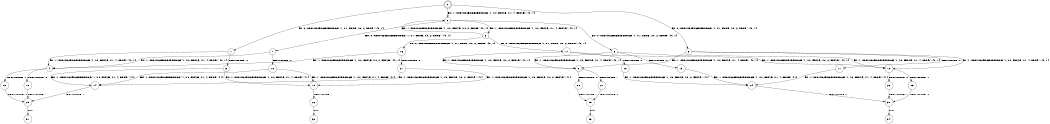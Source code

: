 digraph BCG {
size = "7, 10.5";
center = TRUE;
node [shape = circle];
0 [peripheries = 2];
0 -> 1 [label = "EX !0 !ATOMIC_EXCH_BRANCH (1, +1, TRUE, +0, 2, TRUE) !{0, 1}"];
0 -> 2 [label = "EX !1 !ATOMIC_EXCH_BRANCH (1, +0, FALSE, +1, 4, FALSE) !{0, 1}"];
0 -> 3 [label = "EX !0 !ATOMIC_EXCH_BRANCH (1, +1, TRUE, +0, 2, TRUE) !{0, 1}"];
1 -> 4 [label = "EX !1 !ATOMIC_EXCH_BRANCH (1, +0, FALSE, +1, 4, TRUE) !{0, 1}"];
1 -> 5 [label = "TERMINATE !0"];
2 -> 6 [label = "EX !1 !ATOMIC_EXCH_BRANCH (1, +0, FALSE, +1, 4, FALSE) !{0, 1}"];
2 -> 7 [label = "EX !0 !ATOMIC_EXCH_BRANCH (1, +1, TRUE, +0, 2, TRUE) !{0, 1}"];
2 -> 8 [label = "EX !0 !ATOMIC_EXCH_BRANCH (1, +1, TRUE, +0, 2, TRUE) !{0, 1}"];
3 -> 9 [label = "EX !1 !ATOMIC_EXCH_BRANCH (1, +0, FALSE, +1, 4, TRUE) !{0, 1}"];
3 -> 10 [label = "EX !1 !ATOMIC_EXCH_BRANCH (1, +0, FALSE, +1, 4, TRUE) !{0, 1}"];
3 -> 11 [label = "TERMINATE !0"];
4 -> 12 [label = "TERMINATE !0"];
4 -> 13 [label = "TERMINATE !1"];
5 -> 14 [label = "EX !1 !ATOMIC_EXCH_BRANCH (1, +0, FALSE, +1, 4, TRUE) !{1}"];
5 -> 15 [label = "EX !1 !ATOMIC_EXCH_BRANCH (1, +0, FALSE, +1, 4, TRUE) !{1}"];
6 -> 2 [label = "EX !1 !ATOMIC_EXCH_BRANCH (1, +0, FALSE, +0, 2, TRUE) !{0, 1}"];
6 -> 16 [label = "EX !0 !ATOMIC_EXCH_BRANCH (1, +1, TRUE, +0, 2, TRUE) !{0, 1}"];
6 -> 17 [label = "EX !0 !ATOMIC_EXCH_BRANCH (1, +1, TRUE, +0, 2, TRUE) !{0, 1}"];
7 -> 4 [label = "EX !1 !ATOMIC_EXCH_BRANCH (1, +0, FALSE, +1, 4, TRUE) !{0, 1}"];
7 -> 18 [label = "TERMINATE !0"];
8 -> 9 [label = "EX !1 !ATOMIC_EXCH_BRANCH (1, +0, FALSE, +1, 4, TRUE) !{0, 1}"];
8 -> 10 [label = "EX !1 !ATOMIC_EXCH_BRANCH (1, +0, FALSE, +1, 4, TRUE) !{0, 1}"];
8 -> 19 [label = "TERMINATE !0"];
9 -> 20 [label = "TERMINATE !0"];
9 -> 21 [label = "TERMINATE !1"];
10 -> 22 [label = "TERMINATE !0"];
10 -> 23 [label = "TERMINATE !1"];
11 -> 24 [label = "EX !1 !ATOMIC_EXCH_BRANCH (1, +0, FALSE, +1, 4, TRUE) !{1}"];
12 -> 25 [label = "TERMINATE !1"];
13 -> 25 [label = "TERMINATE !0"];
14 -> 25 [label = "TERMINATE !1"];
15 -> 26 [label = "TERMINATE !1"];
16 -> 4 [label = "EX !1 !ATOMIC_EXCH_BRANCH (1, +0, FALSE, +0, 2, FALSE) !{0, 1}"];
16 -> 27 [label = "TERMINATE !0"];
17 -> 9 [label = "EX !1 !ATOMIC_EXCH_BRANCH (1, +0, FALSE, +0, 2, FALSE) !{0, 1}"];
17 -> 10 [label = "EX !1 !ATOMIC_EXCH_BRANCH (1, +0, FALSE, +0, 2, FALSE) !{0, 1}"];
17 -> 28 [label = "TERMINATE !0"];
18 -> 14 [label = "EX !1 !ATOMIC_EXCH_BRANCH (1, +0, FALSE, +1, 4, TRUE) !{1}"];
18 -> 15 [label = "EX !1 !ATOMIC_EXCH_BRANCH (1, +0, FALSE, +1, 4, TRUE) !{1}"];
19 -> 24 [label = "EX !1 !ATOMIC_EXCH_BRANCH (1, +0, FALSE, +1, 4, TRUE) !{1}"];
20 -> 29 [label = "TERMINATE !1"];
21 -> 29 [label = "TERMINATE !0"];
22 -> 30 [label = "TERMINATE !1"];
23 -> 30 [label = "TERMINATE !0"];
24 -> 30 [label = "TERMINATE !1"];
25 -> 31 [label = "exit"];
26 -> 32 [label = "exit"];
27 -> 14 [label = "EX !1 !ATOMIC_EXCH_BRANCH (1, +0, FALSE, +0, 2, FALSE) !{1}"];
27 -> 15 [label = "EX !1 !ATOMIC_EXCH_BRANCH (1, +0, FALSE, +0, 2, FALSE) !{1}"];
28 -> 24 [label = "EX !1 !ATOMIC_EXCH_BRANCH (1, +0, FALSE, +0, 2, FALSE) !{1}"];
29 -> 33 [label = "exit"];
30 -> 34 [label = "exit"];
}
